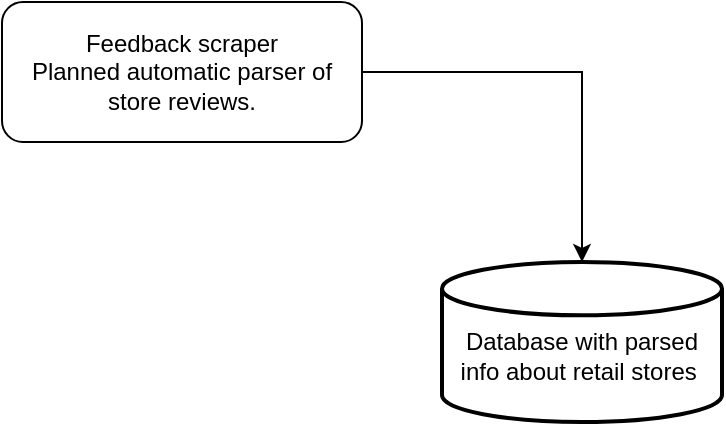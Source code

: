 <mxfile version="21.7.2" type="github">
  <diagram name="Страница — 1" id="LagbVoApOzLmK0RkumEM">
    <mxGraphModel dx="1026" dy="686" grid="1" gridSize="10" guides="1" tooltips="1" connect="1" arrows="1" fold="1" page="1" pageScale="1" pageWidth="827" pageHeight="1169" math="0" shadow="0">
      <root>
        <mxCell id="0" />
        <mxCell id="1" parent="0" />
        <mxCell id="Dk_SE6n4_lcxO_wRd2JP-1" value="&lt;br&gt;Database with parsed info about retail stores&amp;nbsp;" style="strokeWidth=2;html=1;shape=mxgraph.flowchart.database;whiteSpace=wrap;" parent="1" vertex="1">
          <mxGeometry x="320" y="280" width="140" height="80" as="geometry" />
        </mxCell>
        <mxCell id="0cum_XTc8PU0dDFvRLmi-2" style="edgeStyle=orthogonalEdgeStyle;rounded=0;orthogonalLoop=1;jettySize=auto;html=1;entryX=0.5;entryY=0;entryDx=0;entryDy=0;entryPerimeter=0;" edge="1" parent="1" source="0cum_XTc8PU0dDFvRLmi-1" target="Dk_SE6n4_lcxO_wRd2JP-1">
          <mxGeometry relative="1" as="geometry" />
        </mxCell>
        <mxCell id="0cum_XTc8PU0dDFvRLmi-1" value="Feedback scraper&lt;br&gt;Planned automatic parser of store reviews." style="rounded=1;whiteSpace=wrap;html=1;" vertex="1" parent="1">
          <mxGeometry x="100" y="150" width="180" height="70" as="geometry" />
        </mxCell>
      </root>
    </mxGraphModel>
  </diagram>
</mxfile>
